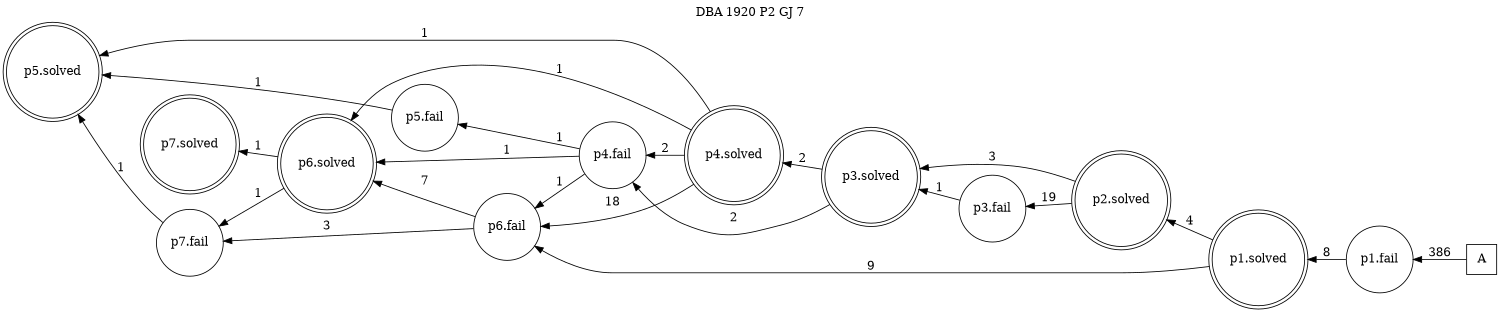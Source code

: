 digraph DBA_1920_P2_GJ_7_GOOD {
labelloc="tl"
label= " DBA 1920 P2 GJ 7 "
rankdir="RL";
graph [ size=" 10 , 10 !"]

"A" [shape="square" label="A"]
"p1.fail" [shape="circle" label="p1.fail"]
"p1.solved" [shape="doublecircle" label="p1.solved"]
"p2.solved" [shape="doublecircle" label="p2.solved"]
"p3.fail" [shape="circle" label="p3.fail"]
"p3.solved" [shape="doublecircle" label="p3.solved"]
"p4.solved" [shape="doublecircle" label="p4.solved"]
"p5.solved" [shape="doublecircle" label="p5.solved"]
"p6.fail" [shape="circle" label="p6.fail"]
"p6.solved" [shape="doublecircle" label="p6.solved"]
"p7.fail" [shape="circle" label="p7.fail"]
"p4.fail" [shape="circle" label="p4.fail"]
"p5.fail" [shape="circle" label="p5.fail"]
"p7.solved" [shape="doublecircle" label="p7.solved"]
"A" -> "p1.fail" [ label=386]
"p1.fail" -> "p1.solved" [ label=8]
"p1.solved" -> "p2.solved" [ label=4]
"p1.solved" -> "p6.fail" [ label=9]
"p2.solved" -> "p3.fail" [ label=19]
"p2.solved" -> "p3.solved" [ label=3]
"p3.fail" -> "p3.solved" [ label=1]
"p3.solved" -> "p4.solved" [ label=2]
"p3.solved" -> "p4.fail" [ label=2]
"p4.solved" -> "p5.solved" [ label=1]
"p4.solved" -> "p6.fail" [ label=18]
"p4.solved" -> "p6.solved" [ label=1]
"p4.solved" -> "p4.fail" [ label=2]
"p6.fail" -> "p6.solved" [ label=7]
"p6.fail" -> "p7.fail" [ label=3]
"p6.solved" -> "p7.fail" [ label=1]
"p6.solved" -> "p7.solved" [ label=1]
"p7.fail" -> "p5.solved" [ label=1]
"p4.fail" -> "p6.fail" [ label=1]
"p4.fail" -> "p6.solved" [ label=1]
"p4.fail" -> "p5.fail" [ label=1]
"p5.fail" -> "p5.solved" [ label=1]
}
